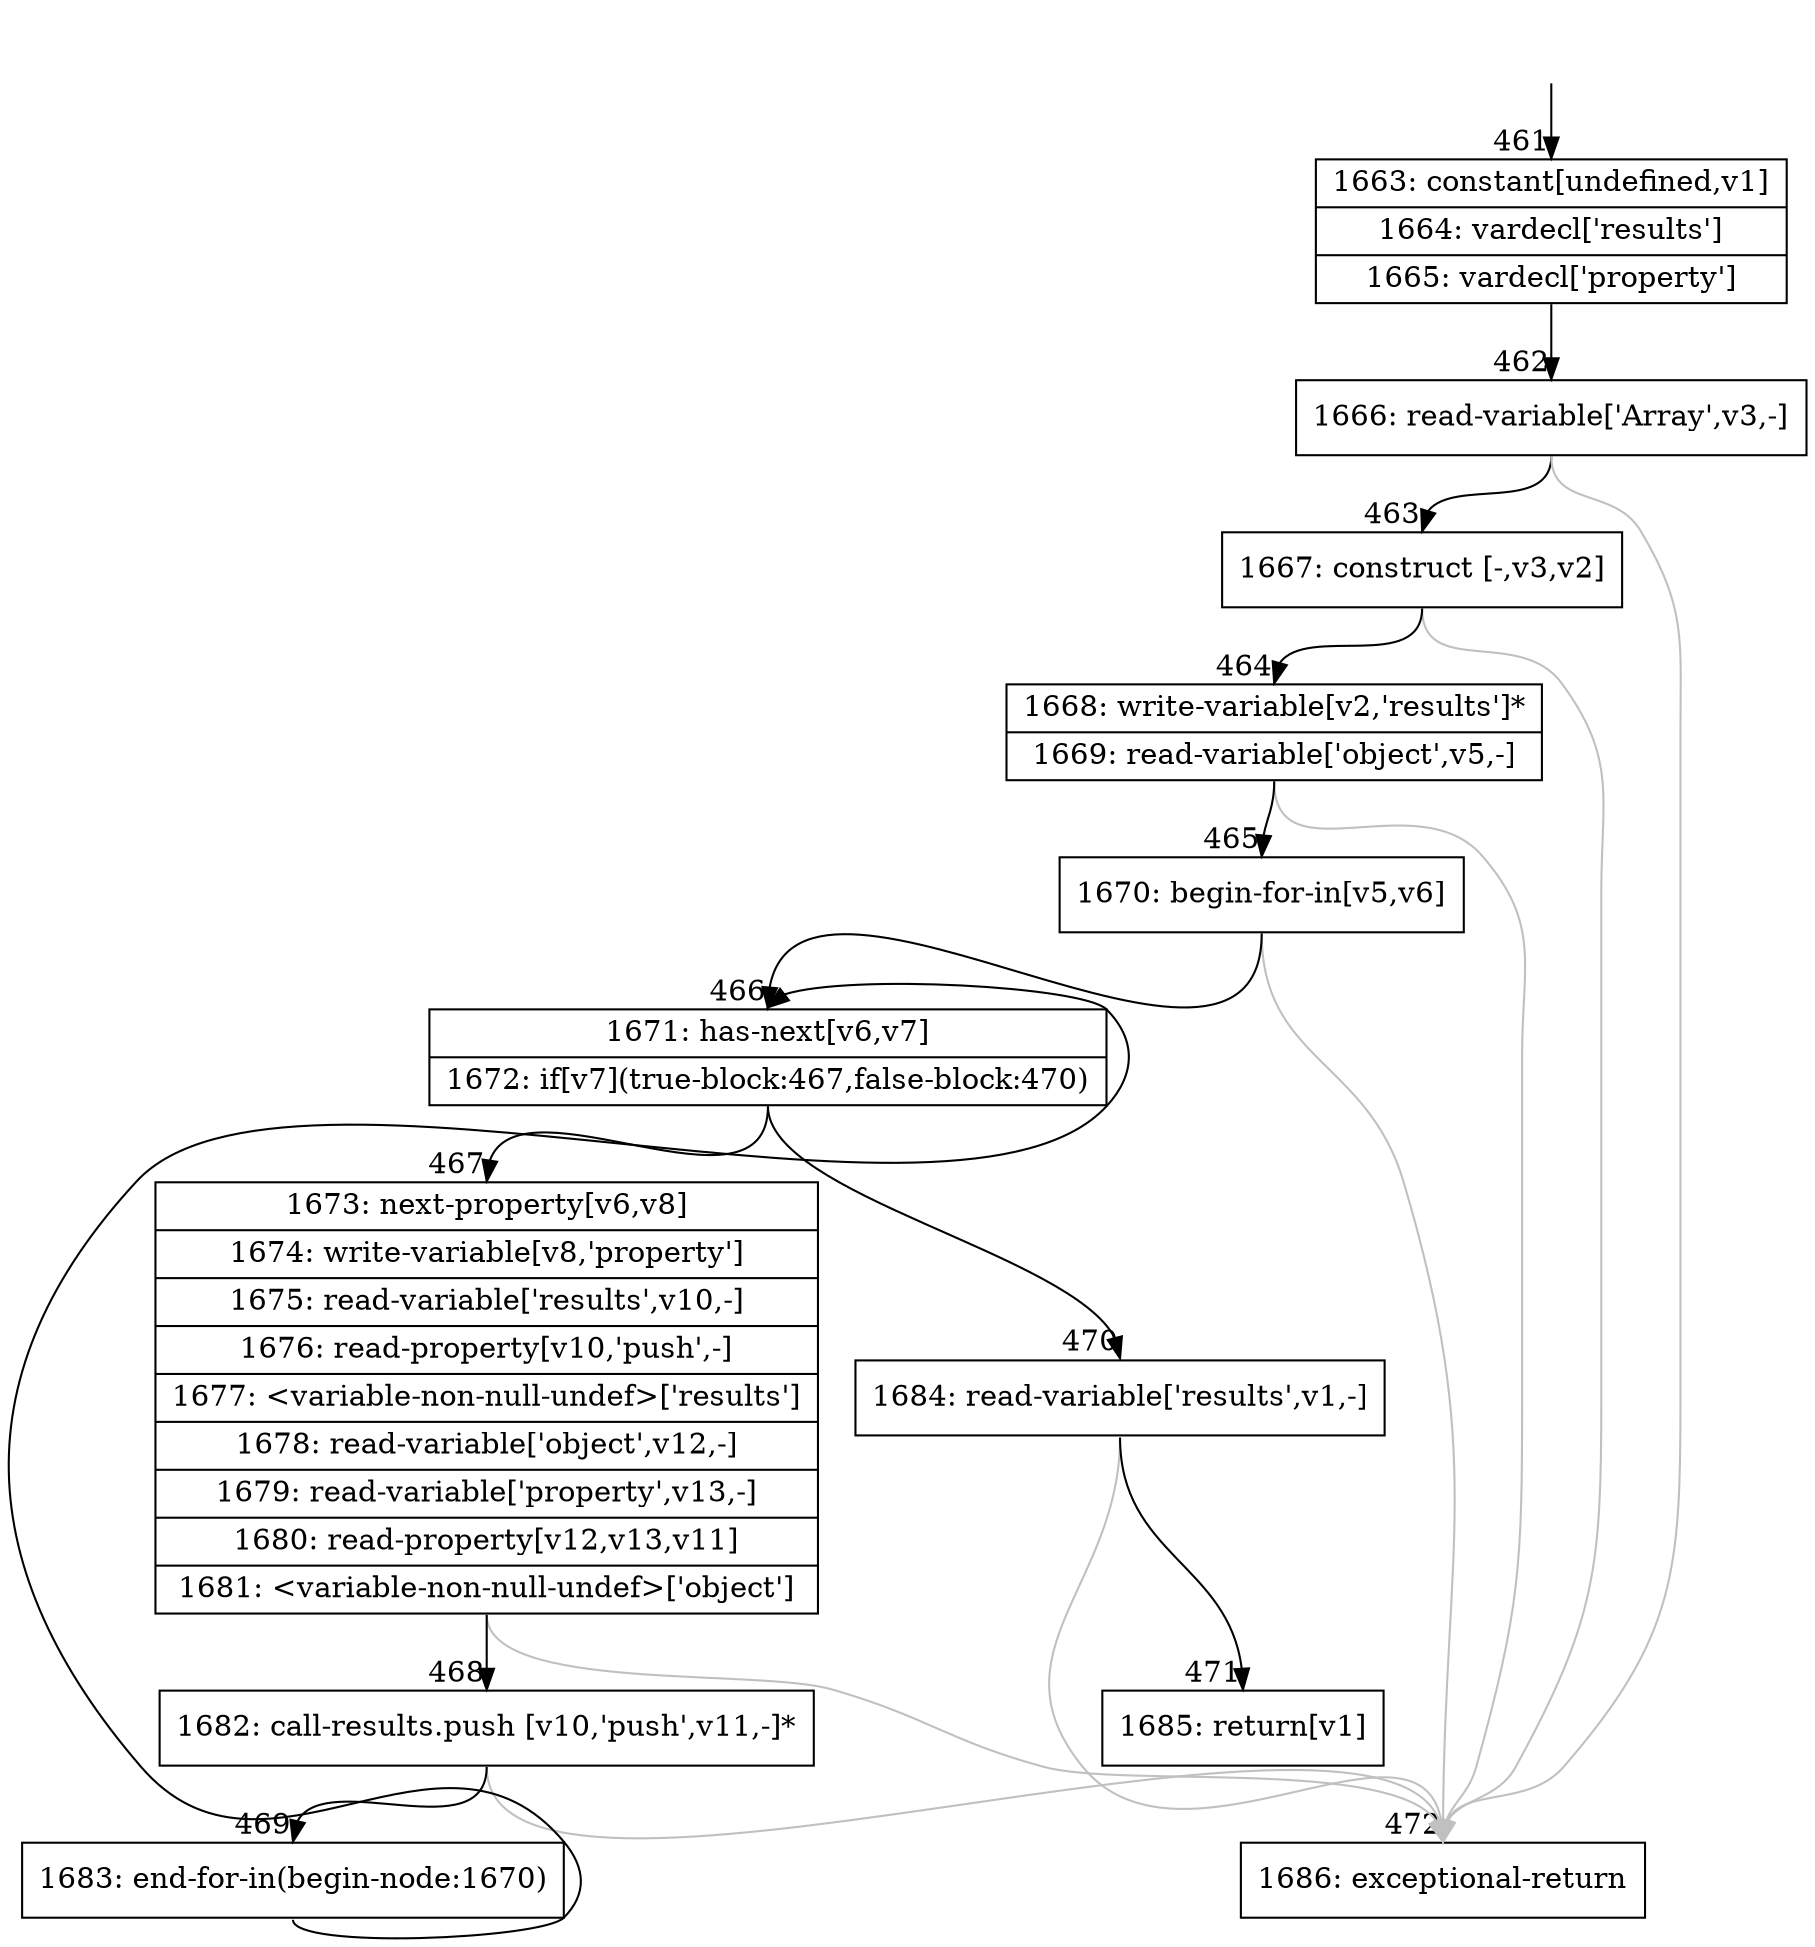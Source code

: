 digraph {
rankdir="TD"
BB_entry29[shape=none,label=""];
BB_entry29 -> BB461 [tailport=s, headport=n, headlabel="    461"]
BB461 [shape=record label="{1663: constant[undefined,v1]|1664: vardecl['results']|1665: vardecl['property']}" ] 
BB461 -> BB462 [tailport=s, headport=n, headlabel="      462"]
BB462 [shape=record label="{1666: read-variable['Array',v3,-]}" ] 
BB462 -> BB463 [tailport=s, headport=n, headlabel="      463"]
BB462 -> BB472 [tailport=s, headport=n, color=gray, headlabel="      472"]
BB463 [shape=record label="{1667: construct [-,v3,v2]}" ] 
BB463 -> BB464 [tailport=s, headport=n, headlabel="      464"]
BB463 -> BB472 [tailport=s, headport=n, color=gray]
BB464 [shape=record label="{1668: write-variable[v2,'results']*|1669: read-variable['object',v5,-]}" ] 
BB464 -> BB465 [tailport=s, headport=n, headlabel="      465"]
BB464 -> BB472 [tailport=s, headport=n, color=gray]
BB465 [shape=record label="{1670: begin-for-in[v5,v6]}" ] 
BB465 -> BB466 [tailport=s, headport=n, headlabel="      466"]
BB465 -> BB472 [tailport=s, headport=n, color=gray]
BB466 [shape=record label="{1671: has-next[v6,v7]|1672: if[v7](true-block:467,false-block:470)}" ] 
BB466 -> BB467 [tailport=s, headport=n, headlabel="      467"]
BB466 -> BB470 [tailport=s, headport=n, headlabel="      470"]
BB467 [shape=record label="{1673: next-property[v6,v8]|1674: write-variable[v8,'property']|1675: read-variable['results',v10,-]|1676: read-property[v10,'push',-]|1677: \<variable-non-null-undef\>['results']|1678: read-variable['object',v12,-]|1679: read-variable['property',v13,-]|1680: read-property[v12,v13,v11]|1681: \<variable-non-null-undef\>['object']}" ] 
BB467 -> BB468 [tailport=s, headport=n, headlabel="      468"]
BB467 -> BB472 [tailport=s, headport=n, color=gray]
BB468 [shape=record label="{1682: call-results.push [v10,'push',v11,-]*}" ] 
BB468 -> BB469 [tailport=s, headport=n, headlabel="      469"]
BB468 -> BB472 [tailport=s, headport=n, color=gray]
BB469 [shape=record label="{1683: end-for-in(begin-node:1670)}" ] 
BB469 -> BB466 [tailport=s, headport=n]
BB470 [shape=record label="{1684: read-variable['results',v1,-]}" ] 
BB470 -> BB471 [tailport=s, headport=n, headlabel="      471"]
BB470 -> BB472 [tailport=s, headport=n, color=gray]
BB471 [shape=record label="{1685: return[v1]}" ] 
BB472 [shape=record label="{1686: exceptional-return}" ] 
//#$~ 304
}
